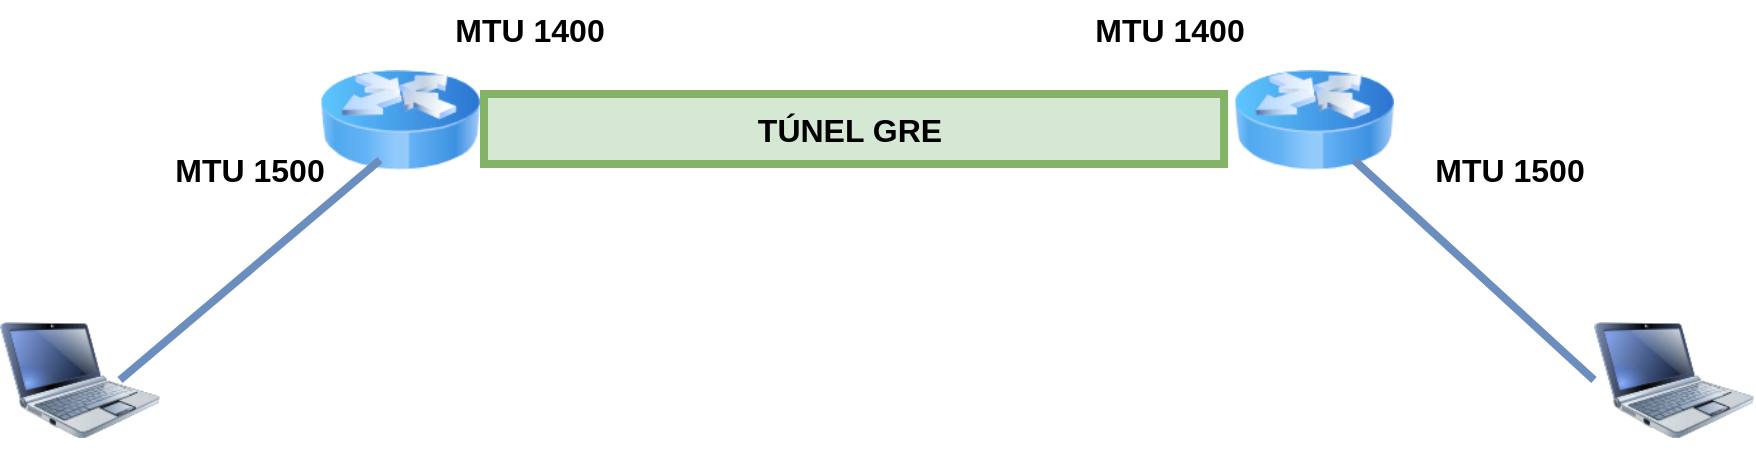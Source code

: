 <mxfile version="24.0.4" type="device">
  <diagram name="Página-1" id="5nc2uqD75pJNyqpq4T2S">
    <mxGraphModel dx="2021" dy="716" grid="1" gridSize="10" guides="1" tooltips="1" connect="1" arrows="1" fold="1" page="1" pageScale="1" pageWidth="827" pageHeight="1169" math="0" shadow="0">
      <root>
        <mxCell id="0" />
        <mxCell id="1" parent="0" />
        <mxCell id="zQqOxH6t-eHAAriKxPJr-6" value="" style="image;html=1;image=img/lib/clip_art/networking/Router_Icon_128x128.png" vertex="1" parent="1">
          <mxGeometry x="110" y="190" width="80" height="80" as="geometry" />
        </mxCell>
        <mxCell id="zQqOxH6t-eHAAriKxPJr-7" value="" style="image;html=1;image=img/lib/clip_art/networking/Router_Icon_128x128.png" vertex="1" parent="1">
          <mxGeometry x="567" y="190" width="80" height="80" as="geometry" />
        </mxCell>
        <mxCell id="zQqOxH6t-eHAAriKxPJr-9" value="" style="image;html=1;image=img/lib/clip_art/computers/Netbook_128x128.png" vertex="1" parent="1">
          <mxGeometry x="-50" y="320" width="80" height="80" as="geometry" />
        </mxCell>
        <mxCell id="zQqOxH6t-eHAAriKxPJr-10" value="" style="image;html=1;image=img/lib/clip_art/computers/Netbook_128x128.png" vertex="1" parent="1">
          <mxGeometry x="747" y="320" width="80" height="80" as="geometry" />
        </mxCell>
        <mxCell id="zQqOxH6t-eHAAriKxPJr-12" value="" style="endArrow=none;html=1;rounded=0;strokeWidth=4;fillColor=#dae8fc;strokeColor=#6c8ebf;" edge="1" parent="1">
          <mxGeometry width="50" height="50" relative="1" as="geometry">
            <mxPoint x="10" y="360" as="sourcePoint" />
            <mxPoint x="140" y="250" as="targetPoint" />
          </mxGeometry>
        </mxCell>
        <mxCell id="zQqOxH6t-eHAAriKxPJr-13" value="" style="endArrow=none;html=1;rounded=0;strokeWidth=4;exitX=0;exitY=0.5;exitDx=0;exitDy=0;fillColor=#dae8fc;strokeColor=#6c8ebf;" edge="1" parent="1" source="zQqOxH6t-eHAAriKxPJr-10">
          <mxGeometry width="50" height="50" relative="1" as="geometry">
            <mxPoint x="717" y="360" as="sourcePoint" />
            <mxPoint x="627" y="250" as="targetPoint" />
          </mxGeometry>
        </mxCell>
        <mxCell id="zQqOxH6t-eHAAriKxPJr-15" value="MTU 1400" style="text;html=1;strokeColor=none;fillColor=none;align=center;verticalAlign=middle;whiteSpace=wrap;rounded=0;fontSize=16;fontStyle=1" vertex="1" parent="1">
          <mxGeometry x="450" y="170" width="170" height="30" as="geometry" />
        </mxCell>
        <mxCell id="zQqOxH6t-eHAAriKxPJr-16" value="MTU 1500" style="text;html=1;strokeColor=none;fillColor=none;align=center;verticalAlign=middle;whiteSpace=wrap;rounded=0;fontSize=16;fontStyle=1" vertex="1" parent="1">
          <mxGeometry x="-10" y="240" width="170" height="30" as="geometry" />
        </mxCell>
        <mxCell id="zQqOxH6t-eHAAriKxPJr-17" value="MTU 1500" style="text;html=1;strokeColor=none;fillColor=none;align=center;verticalAlign=middle;whiteSpace=wrap;rounded=0;fontSize=16;fontStyle=1" vertex="1" parent="1">
          <mxGeometry x="620" y="240" width="170" height="30" as="geometry" />
        </mxCell>
        <mxCell id="zQqOxH6t-eHAAriKxPJr-22" value="" style="shape=flexArrow;endArrow=none;startArrow=none;html=1;rounded=0;fillColor=#d5e8d4;strokeColor=#82b366;strokeWidth=4;startWidth=25;startSize=4.67;width=32;entryX=-0.037;entryY=0.625;entryDx=0;entryDy=0;entryPerimeter=0;startFill=0;endFill=0;" edge="1" parent="1">
          <mxGeometry width="100" height="100" relative="1" as="geometry">
            <mxPoint x="190" y="234.5" as="sourcePoint" />
            <mxPoint x="564.04" y="234.5" as="targetPoint" />
          </mxGeometry>
        </mxCell>
        <mxCell id="zQqOxH6t-eHAAriKxPJr-26" value="TÚNEL GRE" style="text;html=1;align=center;verticalAlign=middle;whiteSpace=wrap;rounded=0;fontSize=16;fontStyle=1;fontColor=#000000;" vertex="1" parent="1">
          <mxGeometry x="290" y="220" width="170" height="30" as="geometry" />
        </mxCell>
        <mxCell id="zQqOxH6t-eHAAriKxPJr-31" value="MTU 1400" style="text;html=1;strokeColor=none;fillColor=none;align=center;verticalAlign=middle;whiteSpace=wrap;rounded=0;fontSize=16;fontStyle=1" vertex="1" parent="1">
          <mxGeometry x="130" y="170" width="170" height="30" as="geometry" />
        </mxCell>
      </root>
    </mxGraphModel>
  </diagram>
</mxfile>
